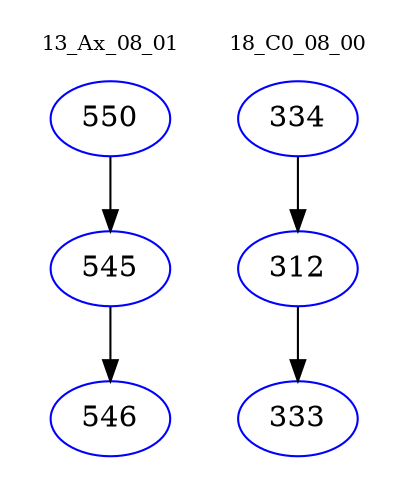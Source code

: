 digraph{
subgraph cluster_0 {
color = white
label = "13_Ax_08_01";
fontsize=10;
T0_550 [label="550", color="blue"]
T0_550 -> T0_545 [color="black"]
T0_545 [label="545", color="blue"]
T0_545 -> T0_546 [color="black"]
T0_546 [label="546", color="blue"]
}
subgraph cluster_1 {
color = white
label = "18_C0_08_00";
fontsize=10;
T1_334 [label="334", color="blue"]
T1_334 -> T1_312 [color="black"]
T1_312 [label="312", color="blue"]
T1_312 -> T1_333 [color="black"]
T1_333 [label="333", color="blue"]
}
}
